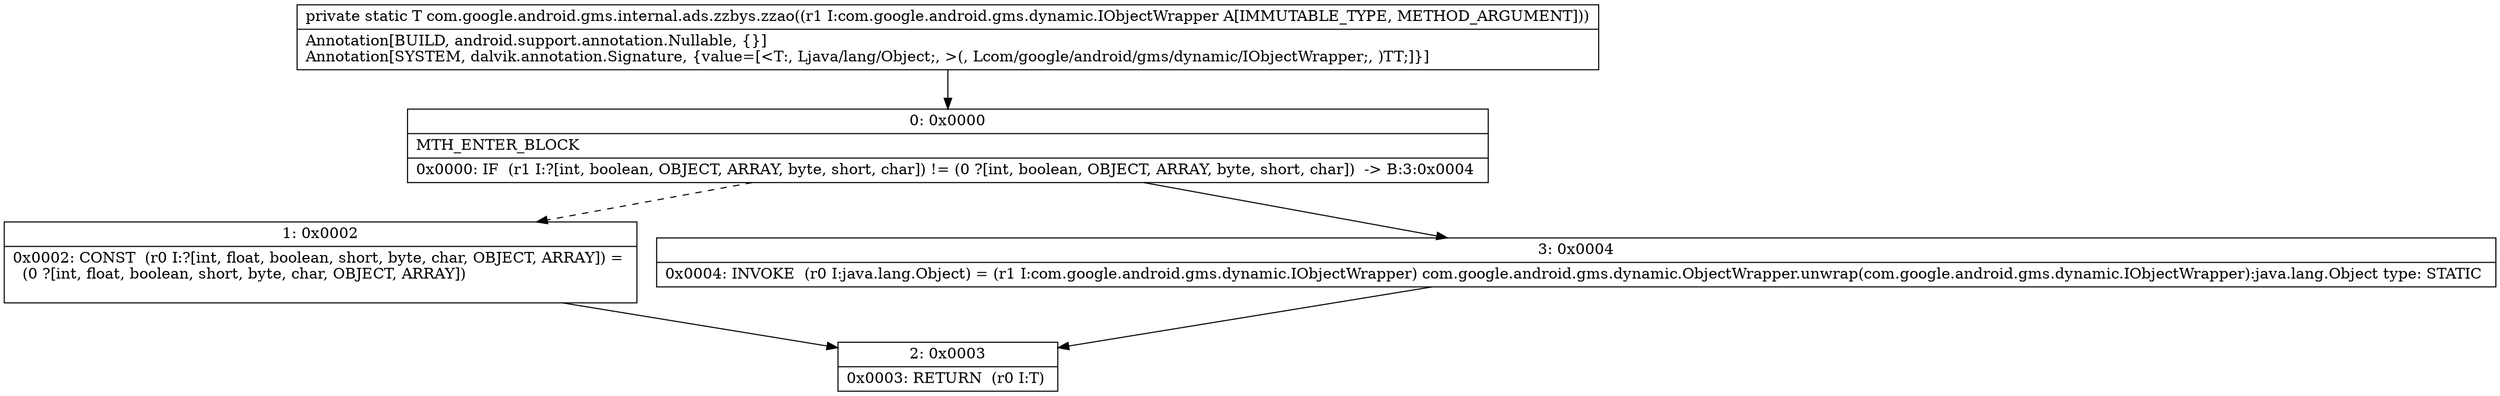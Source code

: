digraph "CFG forcom.google.android.gms.internal.ads.zzbys.zzao(Lcom\/google\/android\/gms\/dynamic\/IObjectWrapper;)Ljava\/lang\/Object;" {
Node_0 [shape=record,label="{0\:\ 0x0000|MTH_ENTER_BLOCK\l|0x0000: IF  (r1 I:?[int, boolean, OBJECT, ARRAY, byte, short, char]) != (0 ?[int, boolean, OBJECT, ARRAY, byte, short, char])  \-\> B:3:0x0004 \l}"];
Node_1 [shape=record,label="{1\:\ 0x0002|0x0002: CONST  (r0 I:?[int, float, boolean, short, byte, char, OBJECT, ARRAY]) = \l  (0 ?[int, float, boolean, short, byte, char, OBJECT, ARRAY])\l \l}"];
Node_2 [shape=record,label="{2\:\ 0x0003|0x0003: RETURN  (r0 I:T) \l}"];
Node_3 [shape=record,label="{3\:\ 0x0004|0x0004: INVOKE  (r0 I:java.lang.Object) = (r1 I:com.google.android.gms.dynamic.IObjectWrapper) com.google.android.gms.dynamic.ObjectWrapper.unwrap(com.google.android.gms.dynamic.IObjectWrapper):java.lang.Object type: STATIC \l}"];
MethodNode[shape=record,label="{private static T com.google.android.gms.internal.ads.zzbys.zzao((r1 I:com.google.android.gms.dynamic.IObjectWrapper A[IMMUTABLE_TYPE, METHOD_ARGUMENT]))  | Annotation[BUILD, android.support.annotation.Nullable, \{\}]\lAnnotation[SYSTEM, dalvik.annotation.Signature, \{value=[\<T:, Ljava\/lang\/Object;, \>(, Lcom\/google\/android\/gms\/dynamic\/IObjectWrapper;, )TT;]\}]\l}"];
MethodNode -> Node_0;
Node_0 -> Node_1[style=dashed];
Node_0 -> Node_3;
Node_1 -> Node_2;
Node_3 -> Node_2;
}


